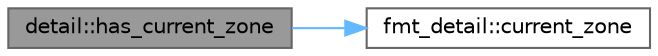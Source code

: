 digraph "detail::has_current_zone"
{
 // LATEX_PDF_SIZE
  bgcolor="transparent";
  edge [fontname=Helvetica,fontsize=10,labelfontname=Helvetica,labelfontsize=10];
  node [fontname=Helvetica,fontsize=10,shape=box,height=0.2,width=0.4];
  rankdir="LR";
  Node1 [id="Node000001",label="detail::has_current_zone",height=0.2,width=0.4,color="gray40", fillcolor="grey60", style="filled", fontcolor="black",tooltip=" "];
  Node1 -> Node2 [id="edge1_Node000001_Node000002",color="steelblue1",style="solid",tooltip=" "];
  Node2 [id="Node000002",label="fmt_detail::current_zone",height=0.2,width=0.4,color="grey40", fillcolor="white", style="filled",URL="$namespacefmt__detail.html#a2972f8802d18fc9206f0dbab0e8058de",tooltip=" "];
}
